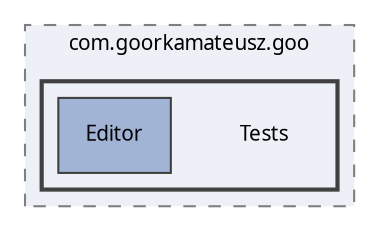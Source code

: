 digraph "Tests"
{
 // LATEX_PDF_SIZE
  edge [fontname="Calibrii",fontsize="10",labelfontname="Calibrii",labelfontsize="10"];
  node [fontname="Calibrii",fontsize="10",shape=record];
  compound=true
  subgraph clusterdir_e4c3806cc439c34e030c5963d30ab12c {
    graph [ bgcolor="#edf0f7", pencolor="grey50", style="filled,dashed,", label="com.goorkamateusz.goo", fontname="Calibrii", fontsize="10", URL="dir_e4c3806cc439c34e030c5963d30ab12c.html"]
  subgraph clusterdir_169ab53ff5650b1c280262e0a1b877bf {
    graph [ bgcolor="#edf0f7", pencolor="grey25", style="filled,bold,", label="", fontname="Calibrii", fontsize="10", URL="dir_169ab53ff5650b1c280262e0a1b877bf.html"]
    dir_169ab53ff5650b1c280262e0a1b877bf [shape=plaintext, label="Tests"];
  dir_e079bda6a108b0a52d8ca262fd6032fa [shape=box, label="Editor", style="filled,", fillcolor="#a2b4d6", color="grey25", URL="dir_e079bda6a108b0a52d8ca262fd6032fa.html"];
  }
  }
}
